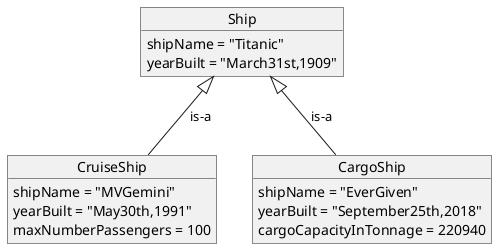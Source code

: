 @startuml

object Ship {
  shipName = "Titanic"
  yearBuilt = "March31st,1909"
}

object CruiseShip {
  shipName = "MVGemini"
  yearBuilt = "May30th,1991"
  maxNumberPassengers = 100
}

object CargoShip {
  shipName = "EverGiven"
  yearBuilt = "September25th,2018"
  cargoCapacityInTonnage = 220940
}

Ship <|-- CargoShip : is-a
Ship <|-- CruiseShip : is-a
@enduml


